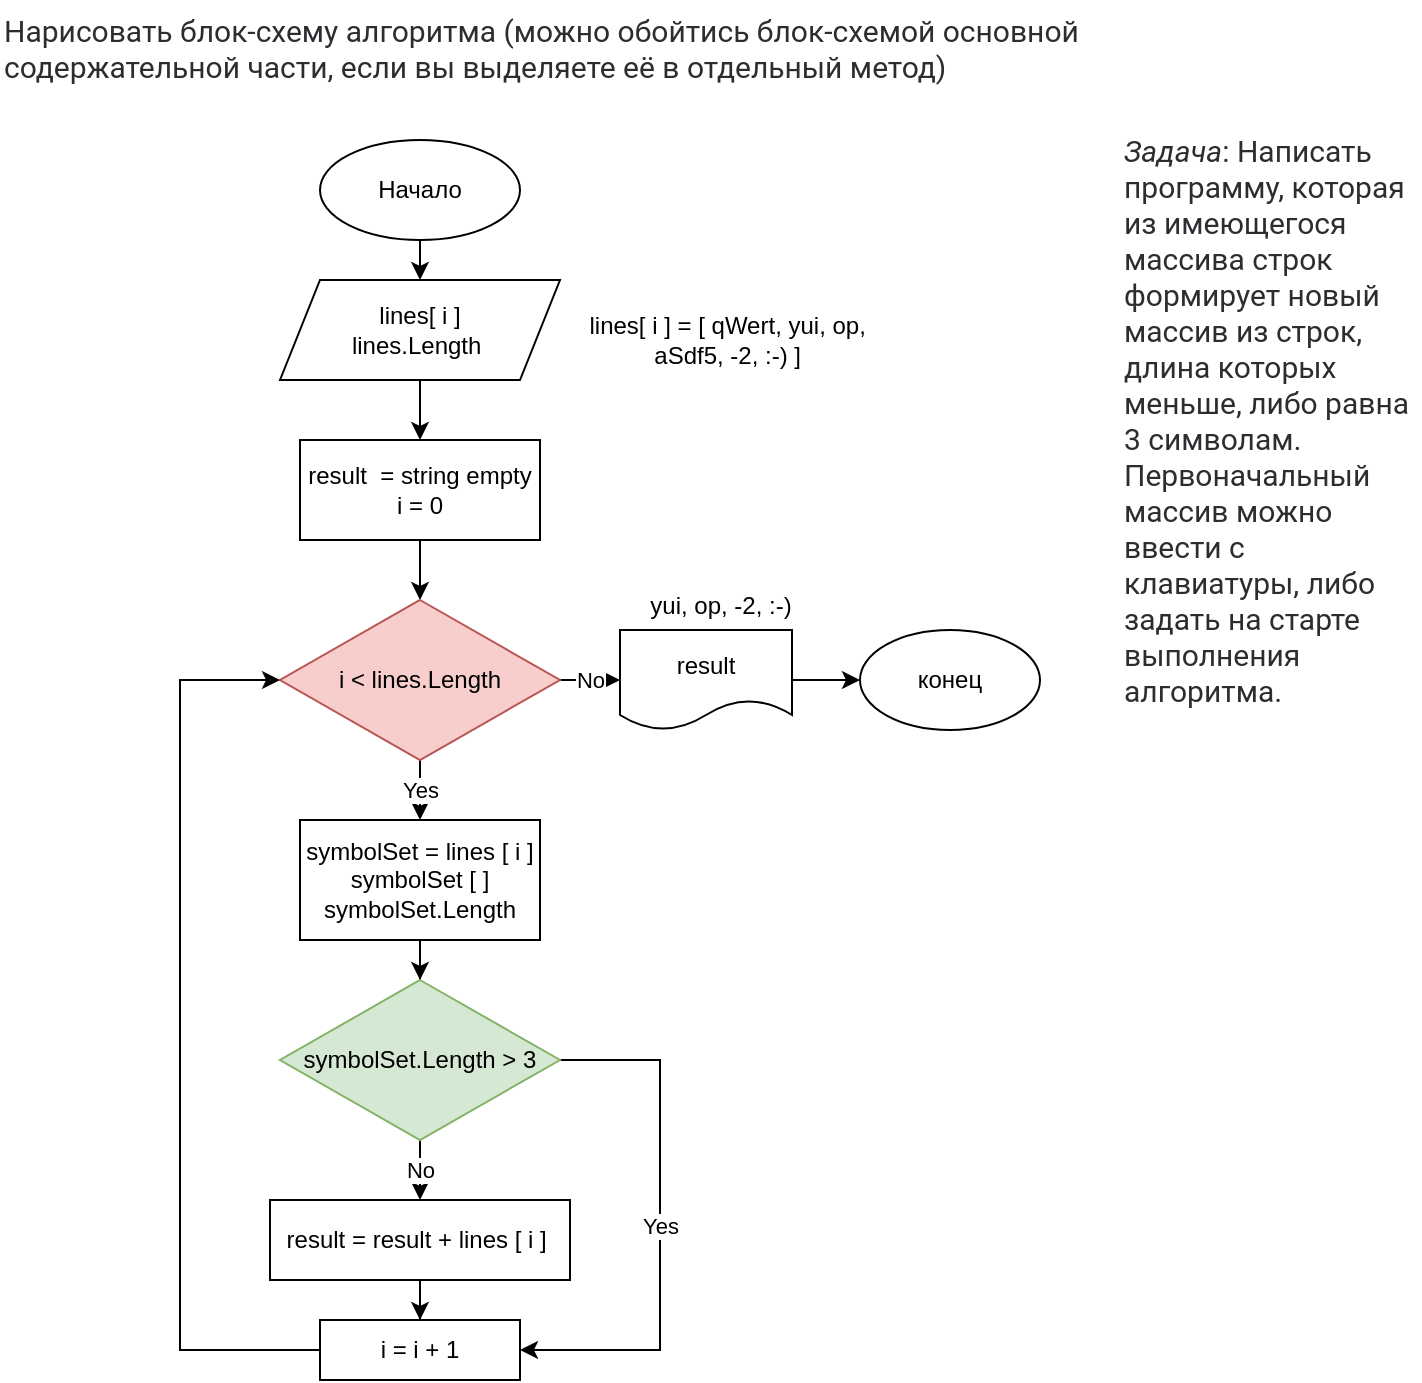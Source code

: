 <mxfile version="22.1.21" type="github">
  <diagram id="C5RBs43oDa-KdzZeNtuy" name="Page-1">
    <mxGraphModel dx="978" dy="532" grid="1" gridSize="10" guides="1" tooltips="1" connect="1" arrows="1" fold="1" page="1" pageScale="1" pageWidth="827" pageHeight="1169" math="0" shadow="0">
      <root>
        <mxCell id="WIyWlLk6GJQsqaUBKTNV-0" />
        <mxCell id="WIyWlLk6GJQsqaUBKTNV-1" parent="WIyWlLk6GJQsqaUBKTNV-0" />
        <mxCell id="Lql-Gq84RL5SOPb2xMJu-0" value="&lt;span style=&quot;color: rgb(44, 45, 48); font-family: Onest, Roboto, &amp;quot;San Francisco&amp;quot;, &amp;quot;Helvetica Neue&amp;quot;, Helvetica, Arial; font-size: 15px; font-style: normal; font-variant-ligatures: normal; font-variant-caps: normal; font-weight: 400; letter-spacing: normal; orphans: 2; text-align: start; text-indent: 0px; text-transform: none; widows: 2; word-spacing: 0px; -webkit-text-stroke-width: 0px; background-color: rgb(255, 255, 255); text-decoration-thickness: initial; text-decoration-style: initial; text-decoration-color: initial; float: none; display: inline !important;&quot;&gt;Нарисовать блок-схему алгоритма (можно обойтись блок-схемой основной содержательной части, если вы выделяете её в отдельный метод)&lt;/span&gt;" style="text;whiteSpace=wrap;html=1;" parent="WIyWlLk6GJQsqaUBKTNV-1" vertex="1">
          <mxGeometry x="40" y="20" width="560" height="50" as="geometry" />
        </mxCell>
        <mxCell id="Lql-Gq84RL5SOPb2xMJu-1" value="&lt;em style=&quot;box-sizing: border-box; color: rgb(44, 45, 48); font-family: Onest, Roboto, &amp;quot;San Francisco&amp;quot;, &amp;quot;Helvetica Neue&amp;quot;, Helvetica, Arial; font-size: 15px; font-variant-ligatures: normal; font-variant-caps: normal; font-weight: 400; letter-spacing: normal; orphans: 2; text-align: start; text-indent: 0px; text-transform: none; widows: 2; word-spacing: 0px; -webkit-text-stroke-width: 0px; background-color: rgb(255, 255, 255); text-decoration-thickness: initial; text-decoration-style: initial; text-decoration-color: initial;&quot;&gt;Задача&lt;/em&gt;&lt;span style=&quot;color: rgb(44, 45, 48); font-family: Onest, Roboto, &amp;quot;San Francisco&amp;quot;, &amp;quot;Helvetica Neue&amp;quot;, Helvetica, Arial; font-size: 15px; font-style: normal; font-variant-ligatures: normal; font-variant-caps: normal; font-weight: 400; letter-spacing: normal; orphans: 2; text-align: start; text-indent: 0px; text-transform: none; widows: 2; word-spacing: 0px; -webkit-text-stroke-width: 0px; background-color: rgb(255, 255, 255); text-decoration-thickness: initial; text-decoration-style: initial; text-decoration-color: initial; float: none; display: inline !important;&quot;&gt;: Написать программу, которая из имеющегося массива строк формирует новый массив из строк, длина которых меньше, либо равна 3 символам. Первоначальный массив можно ввести с клавиатуры, либо задать на старте выполнения алгоритма.&lt;span&gt;&amp;nbsp;&lt;/span&gt;&lt;/span&gt;" style="text;whiteSpace=wrap;html=1;" parent="WIyWlLk6GJQsqaUBKTNV-1" vertex="1">
          <mxGeometry x="600" y="80" width="150" height="100" as="geometry" />
        </mxCell>
        <mxCell id="Lql-Gq84RL5SOPb2xMJu-2" value="Начало" style="ellipse;whiteSpace=wrap;html=1;" parent="WIyWlLk6GJQsqaUBKTNV-1" vertex="1">
          <mxGeometry x="200" y="90" width="100" height="50" as="geometry" />
        </mxCell>
        <mxCell id="Lql-Gq84RL5SOPb2xMJu-3" value="" style="endArrow=classic;html=1;rounded=0;exitX=0.5;exitY=1;exitDx=0;exitDy=0;entryX=0.5;entryY=0;entryDx=0;entryDy=0;" parent="WIyWlLk6GJQsqaUBKTNV-1" source="Lql-Gq84RL5SOPb2xMJu-2" target="g0v0KsVDHkYYGWW67Xcu-0" edge="1">
          <mxGeometry width="50" height="50" relative="1" as="geometry">
            <mxPoint x="220" y="210" as="sourcePoint" />
            <mxPoint x="242.5" y="220" as="targetPoint" />
          </mxGeometry>
        </mxCell>
        <mxCell id="g0v0KsVDHkYYGWW67Xcu-2" value="" style="edgeStyle=orthogonalEdgeStyle;rounded=0;orthogonalLoop=1;jettySize=auto;html=1;" edge="1" parent="WIyWlLk6GJQsqaUBKTNV-1" source="g0v0KsVDHkYYGWW67Xcu-0" target="g0v0KsVDHkYYGWW67Xcu-1">
          <mxGeometry relative="1" as="geometry" />
        </mxCell>
        <mxCell id="g0v0KsVDHkYYGWW67Xcu-0" value="lines[ i ]&lt;br&gt;lines.Length&amp;nbsp;" style="shape=parallelogram;perimeter=parallelogramPerimeter;whiteSpace=wrap;html=1;fixedSize=1;" vertex="1" parent="WIyWlLk6GJQsqaUBKTNV-1">
          <mxGeometry x="180" y="160" width="140" height="50" as="geometry" />
        </mxCell>
        <mxCell id="g0v0KsVDHkYYGWW67Xcu-4" value="" style="edgeStyle=orthogonalEdgeStyle;rounded=0;orthogonalLoop=1;jettySize=auto;html=1;" edge="1" parent="WIyWlLk6GJQsqaUBKTNV-1" source="g0v0KsVDHkYYGWW67Xcu-1" target="g0v0KsVDHkYYGWW67Xcu-3">
          <mxGeometry relative="1" as="geometry" />
        </mxCell>
        <mxCell id="g0v0KsVDHkYYGWW67Xcu-1" value="result&amp;nbsp; = string empty&lt;br&gt;i = 0" style="whiteSpace=wrap;html=1;" vertex="1" parent="WIyWlLk6GJQsqaUBKTNV-1">
          <mxGeometry x="190" y="240" width="120" height="50" as="geometry" />
        </mxCell>
        <mxCell id="g0v0KsVDHkYYGWW67Xcu-6" value="No" style="edgeStyle=orthogonalEdgeStyle;rounded=0;orthogonalLoop=1;jettySize=auto;html=1;" edge="1" parent="WIyWlLk6GJQsqaUBKTNV-1" source="g0v0KsVDHkYYGWW67Xcu-3" target="g0v0KsVDHkYYGWW67Xcu-5">
          <mxGeometry relative="1" as="geometry" />
        </mxCell>
        <mxCell id="g0v0KsVDHkYYGWW67Xcu-10" value="Yes" style="edgeStyle=orthogonalEdgeStyle;rounded=0;orthogonalLoop=1;jettySize=auto;html=1;" edge="1" parent="WIyWlLk6GJQsqaUBKTNV-1" source="g0v0KsVDHkYYGWW67Xcu-3" target="g0v0KsVDHkYYGWW67Xcu-9">
          <mxGeometry relative="1" as="geometry" />
        </mxCell>
        <mxCell id="g0v0KsVDHkYYGWW67Xcu-3" value="i &amp;lt; lines.Length" style="rhombus;whiteSpace=wrap;html=1;fillColor=#f8cecc;strokeColor=#b85450;" vertex="1" parent="WIyWlLk6GJQsqaUBKTNV-1">
          <mxGeometry x="180" y="320" width="140" height="80" as="geometry" />
        </mxCell>
        <mxCell id="g0v0KsVDHkYYGWW67Xcu-8" value="" style="edgeStyle=orthogonalEdgeStyle;rounded=0;orthogonalLoop=1;jettySize=auto;html=1;" edge="1" parent="WIyWlLk6GJQsqaUBKTNV-1" source="g0v0KsVDHkYYGWW67Xcu-5" target="g0v0KsVDHkYYGWW67Xcu-7">
          <mxGeometry relative="1" as="geometry" />
        </mxCell>
        <mxCell id="g0v0KsVDHkYYGWW67Xcu-5" value="result" style="shape=document;whiteSpace=wrap;html=1;boundedLbl=1;" vertex="1" parent="WIyWlLk6GJQsqaUBKTNV-1">
          <mxGeometry x="350" y="335" width="86" height="50" as="geometry" />
        </mxCell>
        <mxCell id="g0v0KsVDHkYYGWW67Xcu-7" value="конец" style="ellipse;whiteSpace=wrap;html=1;" vertex="1" parent="WIyWlLk6GJQsqaUBKTNV-1">
          <mxGeometry x="470" y="335" width="90" height="50" as="geometry" />
        </mxCell>
        <mxCell id="g0v0KsVDHkYYGWW67Xcu-12" value="" style="edgeStyle=orthogonalEdgeStyle;rounded=0;orthogonalLoop=1;jettySize=auto;html=1;" edge="1" parent="WIyWlLk6GJQsqaUBKTNV-1" source="g0v0KsVDHkYYGWW67Xcu-9" target="g0v0KsVDHkYYGWW67Xcu-11">
          <mxGeometry relative="1" as="geometry" />
        </mxCell>
        <mxCell id="g0v0KsVDHkYYGWW67Xcu-9" value="symbolSet = lines [ i ]&lt;br&gt;symbolSet [ ]&lt;br&gt;symbolSet.Length" style="whiteSpace=wrap;html=1;" vertex="1" parent="WIyWlLk6GJQsqaUBKTNV-1">
          <mxGeometry x="190" y="430" width="120" height="60" as="geometry" />
        </mxCell>
        <mxCell id="g0v0KsVDHkYYGWW67Xcu-14" value="No" style="edgeStyle=orthogonalEdgeStyle;rounded=0;orthogonalLoop=1;jettySize=auto;html=1;" edge="1" parent="WIyWlLk6GJQsqaUBKTNV-1" source="g0v0KsVDHkYYGWW67Xcu-11" target="g0v0KsVDHkYYGWW67Xcu-13">
          <mxGeometry relative="1" as="geometry" />
        </mxCell>
        <mxCell id="g0v0KsVDHkYYGWW67Xcu-20" value="Yes" style="edgeStyle=orthogonalEdgeStyle;rounded=0;orthogonalLoop=1;jettySize=auto;html=1;entryX=1;entryY=0.5;entryDx=0;entryDy=0;" edge="1" parent="WIyWlLk6GJQsqaUBKTNV-1" source="g0v0KsVDHkYYGWW67Xcu-11" target="g0v0KsVDHkYYGWW67Xcu-15">
          <mxGeometry relative="1" as="geometry">
            <mxPoint x="410" y="560" as="targetPoint" />
            <Array as="points">
              <mxPoint x="370" y="550" />
              <mxPoint x="370" y="695" />
            </Array>
          </mxGeometry>
        </mxCell>
        <mxCell id="g0v0KsVDHkYYGWW67Xcu-11" value="symbolSet.Length &amp;gt; 3" style="rhombus;whiteSpace=wrap;html=1;fillColor=#d5e8d4;strokeColor=#82b366;" vertex="1" parent="WIyWlLk6GJQsqaUBKTNV-1">
          <mxGeometry x="180" y="510" width="140" height="80" as="geometry" />
        </mxCell>
        <mxCell id="g0v0KsVDHkYYGWW67Xcu-16" value="" style="edgeStyle=orthogonalEdgeStyle;rounded=0;orthogonalLoop=1;jettySize=auto;html=1;" edge="1" parent="WIyWlLk6GJQsqaUBKTNV-1" source="g0v0KsVDHkYYGWW67Xcu-13" target="g0v0KsVDHkYYGWW67Xcu-15">
          <mxGeometry relative="1" as="geometry" />
        </mxCell>
        <mxCell id="g0v0KsVDHkYYGWW67Xcu-13" value="result = result + lines [ i ]&amp;nbsp;" style="whiteSpace=wrap;html=1;" vertex="1" parent="WIyWlLk6GJQsqaUBKTNV-1">
          <mxGeometry x="175" y="620" width="150" height="40" as="geometry" />
        </mxCell>
        <mxCell id="g0v0KsVDHkYYGWW67Xcu-18" value="" style="edgeStyle=orthogonalEdgeStyle;rounded=0;orthogonalLoop=1;jettySize=auto;html=1;entryX=0;entryY=0.5;entryDx=0;entryDy=0;" edge="1" parent="WIyWlLk6GJQsqaUBKTNV-1" source="g0v0KsVDHkYYGWW67Xcu-15" target="g0v0KsVDHkYYGWW67Xcu-3">
          <mxGeometry relative="1" as="geometry">
            <mxPoint x="130" y="695" as="targetPoint" />
            <Array as="points">
              <mxPoint x="130" y="695" />
              <mxPoint x="130" y="360" />
            </Array>
          </mxGeometry>
        </mxCell>
        <mxCell id="g0v0KsVDHkYYGWW67Xcu-15" value="i = i + 1" style="whiteSpace=wrap;html=1;" vertex="1" parent="WIyWlLk6GJQsqaUBKTNV-1">
          <mxGeometry x="200" y="680" width="100" height="30" as="geometry" />
        </mxCell>
        <mxCell id="g0v0KsVDHkYYGWW67Xcu-22" value="lines[ i ] = [ qWert, yui, op,&amp;nbsp;&lt;br&gt;aSdf5, -2, :-) ]&amp;nbsp;" style="text;html=1;align=center;verticalAlign=middle;resizable=0;points=[];autosize=1;strokeColor=none;fillColor=none;" vertex="1" parent="WIyWlLk6GJQsqaUBKTNV-1">
          <mxGeometry x="320" y="170" width="170" height="40" as="geometry" />
        </mxCell>
        <mxCell id="g0v0KsVDHkYYGWW67Xcu-23" value="yui, op, -2, :-)" style="text;html=1;align=center;verticalAlign=middle;resizable=0;points=[];autosize=1;strokeColor=none;fillColor=none;" vertex="1" parent="WIyWlLk6GJQsqaUBKTNV-1">
          <mxGeometry x="355" y="308" width="90" height="30" as="geometry" />
        </mxCell>
      </root>
    </mxGraphModel>
  </diagram>
</mxfile>
